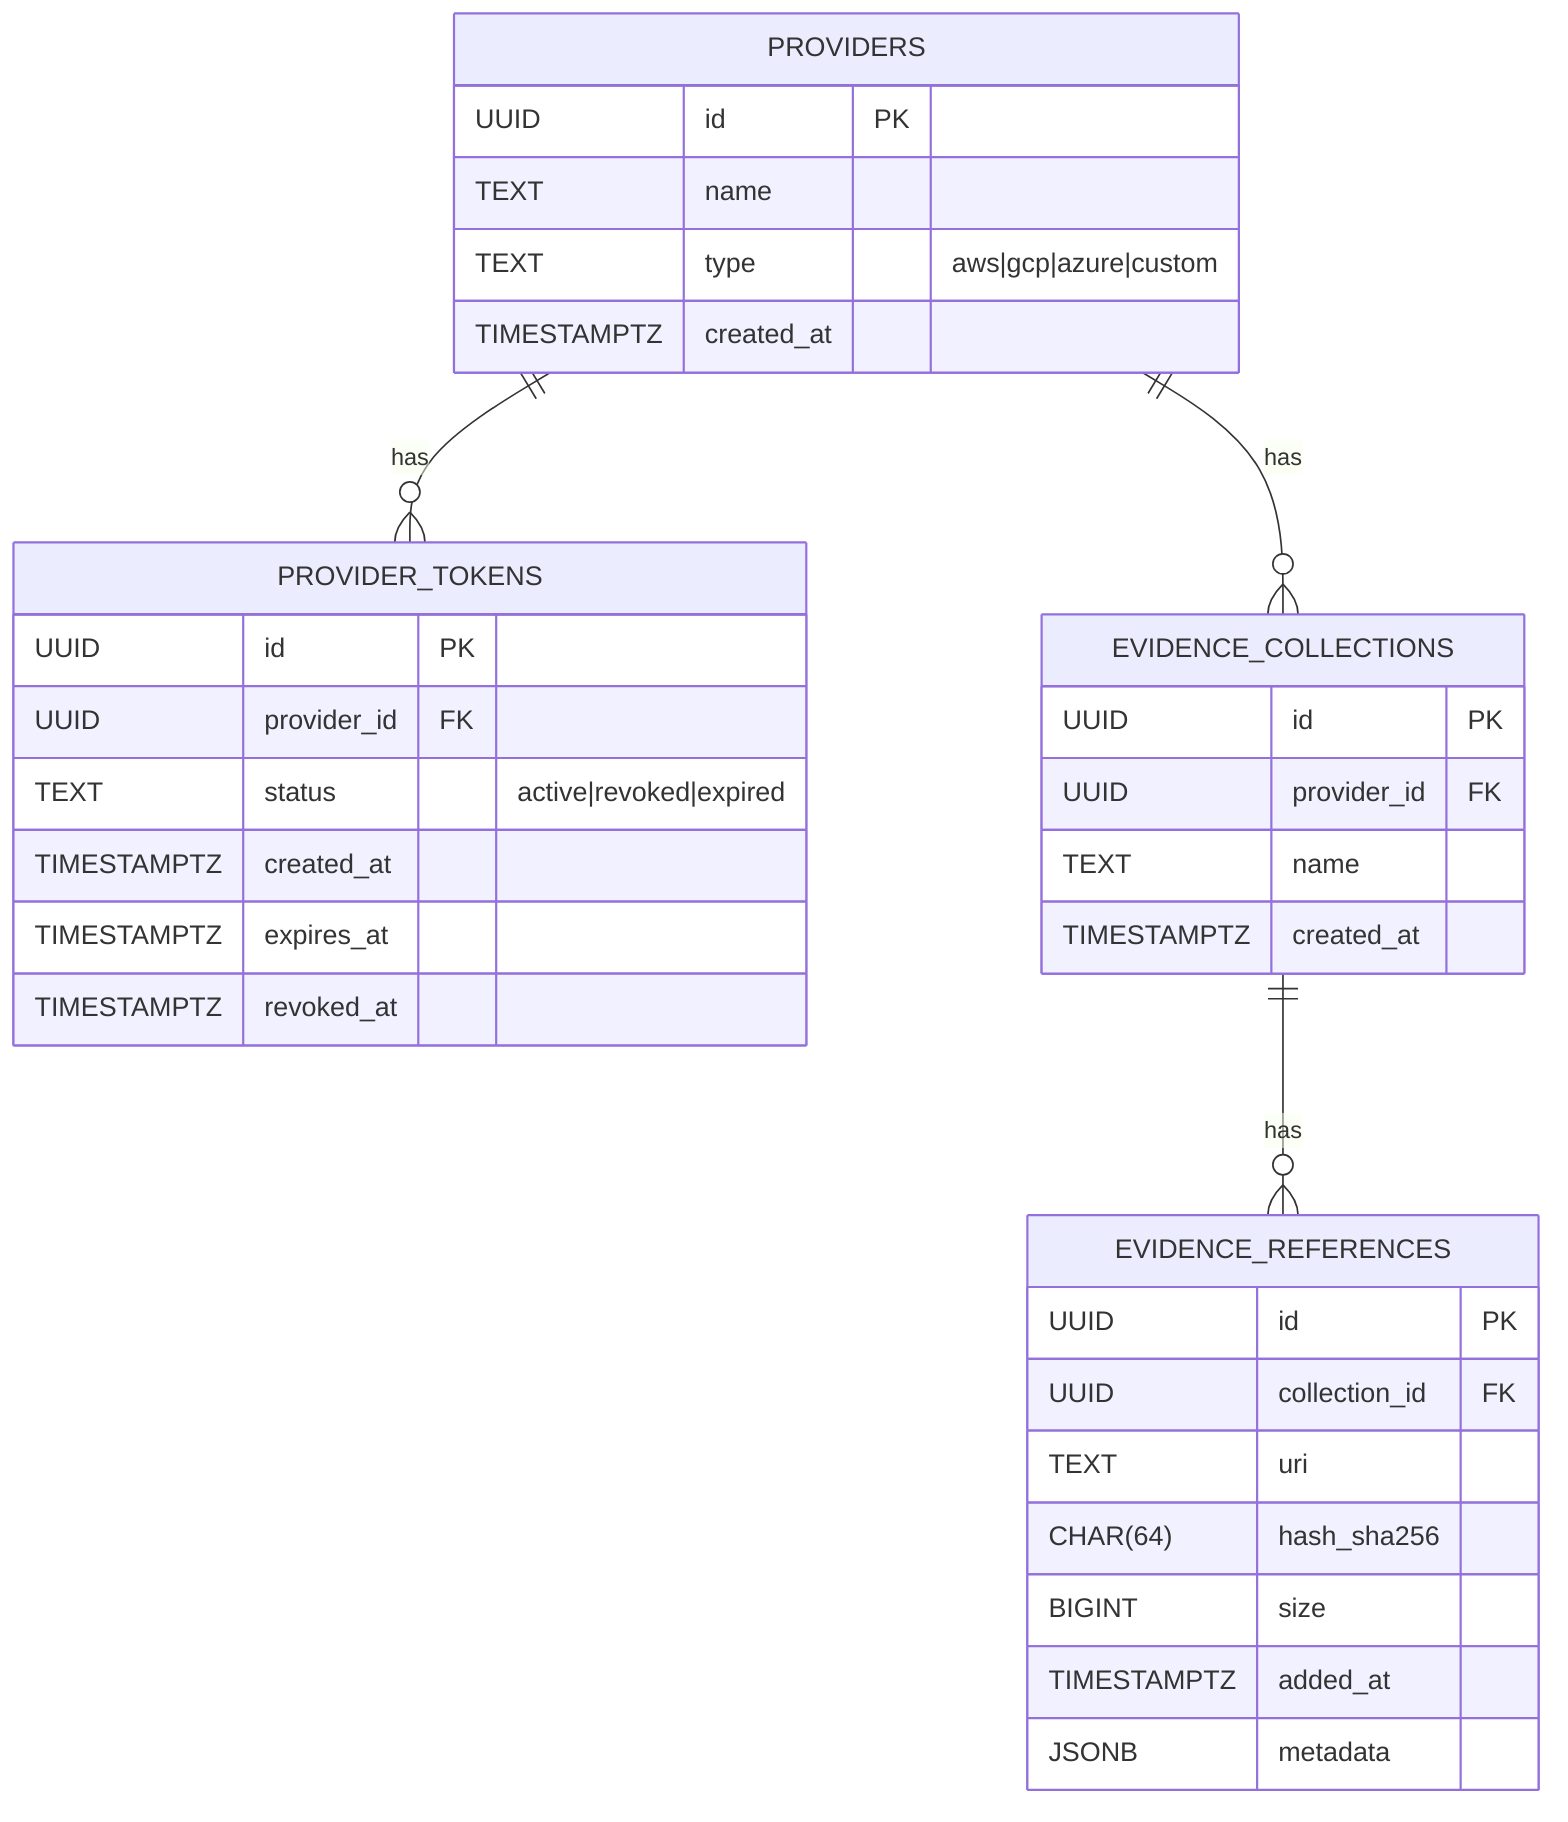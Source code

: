 erDiagram
  PROVIDERS ||--o{ PROVIDER_TOKENS : has
  PROVIDERS ||--o{ EVIDENCE_COLLECTIONS : has
  EVIDENCE_COLLECTIONS ||--o{ EVIDENCE_REFERENCES : has

  PROVIDERS {
    UUID id PK
    TEXT name
    TEXT type  "aws|gcp|azure|custom"
    TIMESTAMPTZ created_at
  }

  PROVIDER_TOKENS {
    UUID id PK
    UUID provider_id FK
    TEXT status "active|revoked|expired"
    TIMESTAMPTZ created_at
    TIMESTAMPTZ expires_at
    TIMESTAMPTZ revoked_at
  }

  EVIDENCE_COLLECTIONS {
    UUID id PK
    UUID provider_id FK
    TEXT name
    TIMESTAMPTZ created_at
  }

  EVIDENCE_REFERENCES {
    UUID id PK
    UUID collection_id FK
    TEXT uri
    CHAR(64) hash_sha256
    BIGINT size
    TIMESTAMPTZ added_at
    JSONB metadata
  }